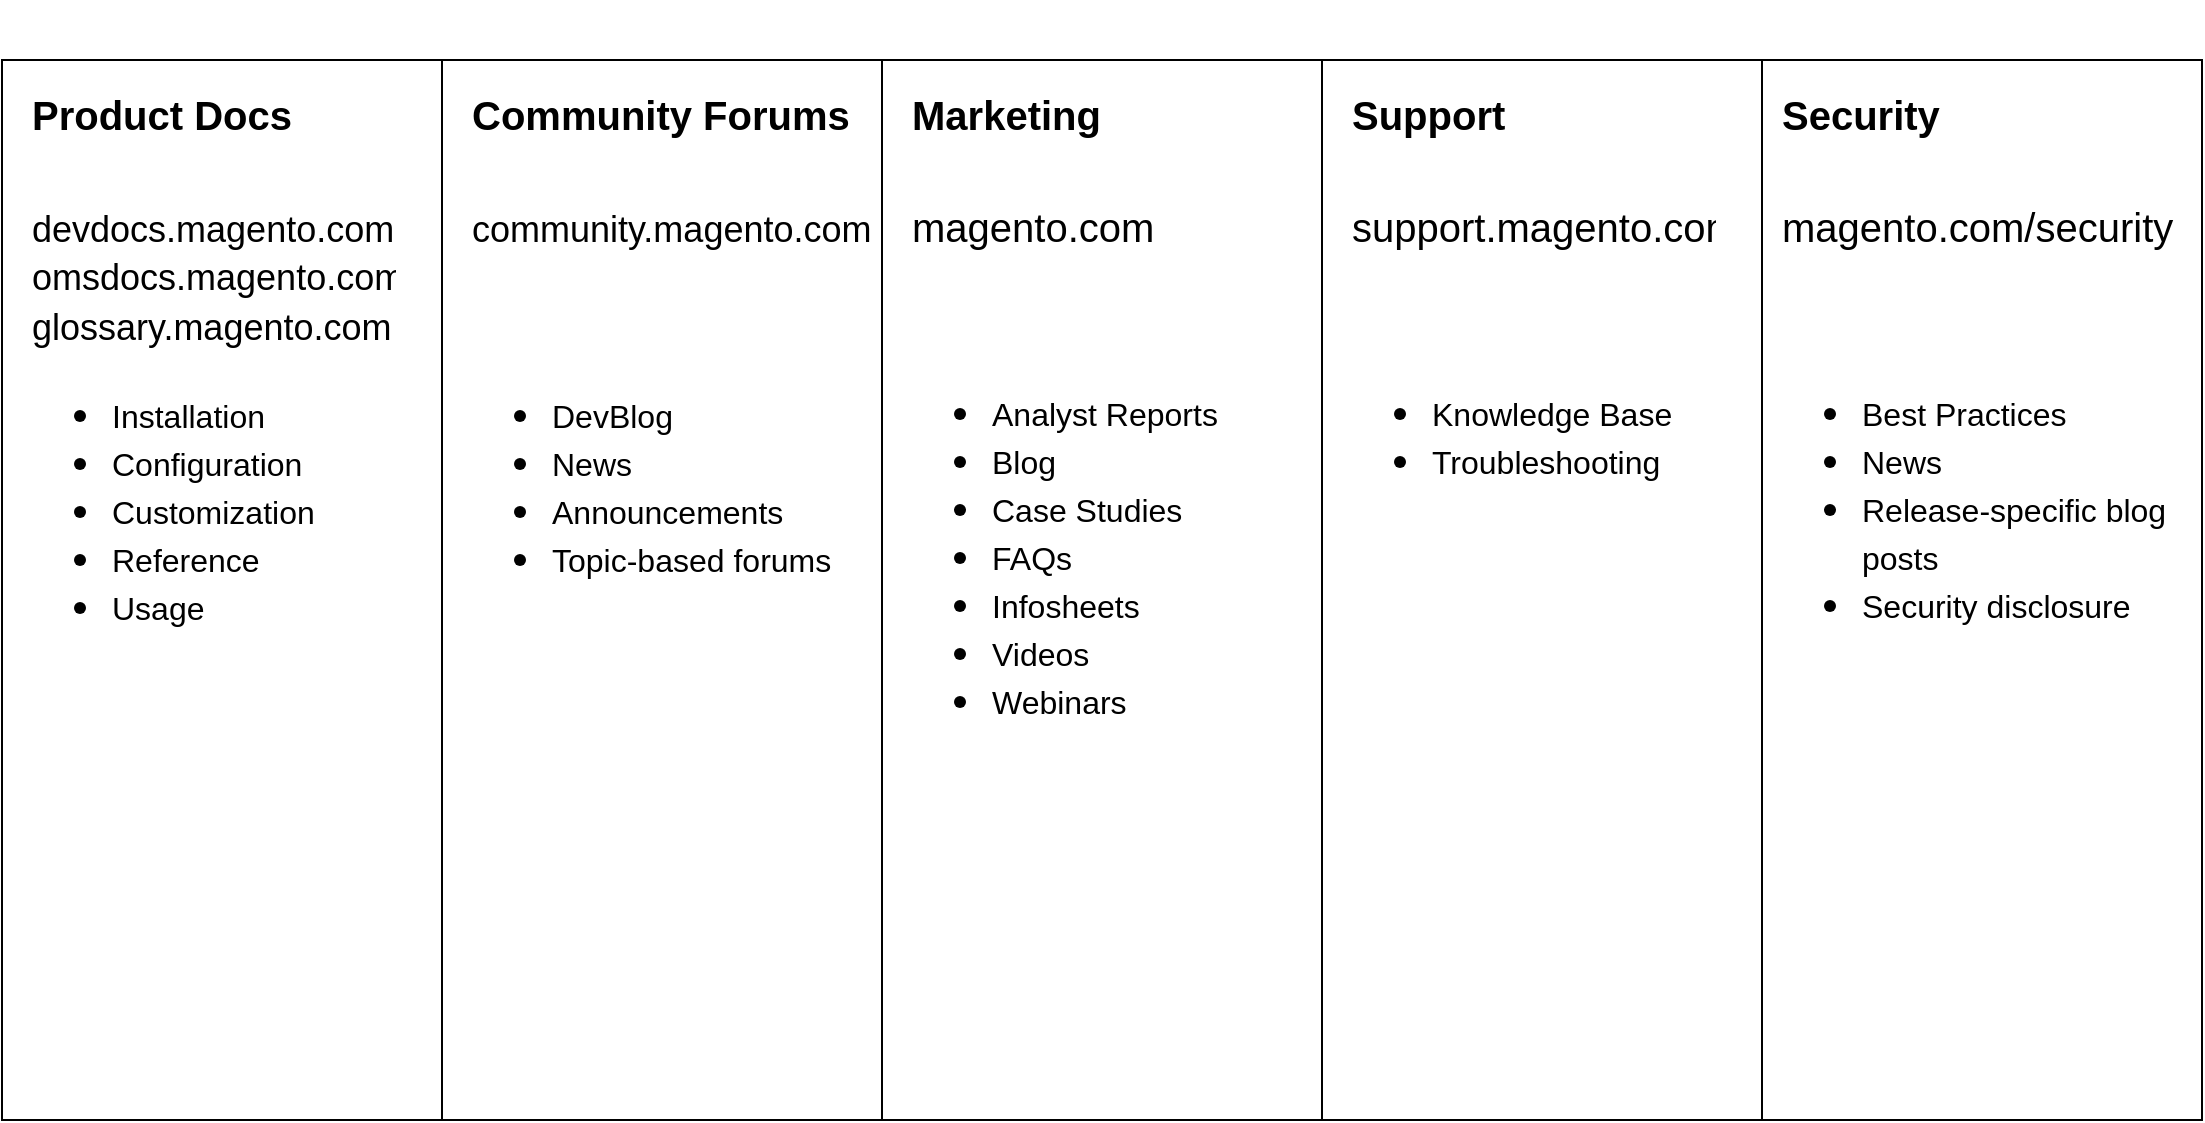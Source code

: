 <mxfile version="11.3.1" type="github" pages="1"><diagram name="Page-1" id="b98fa263-6416-c6ec-5b7d-78bf54ef71d0"><mxGraphModel dx="1186" dy="741" grid="1" gridSize="10" guides="1" tooltips="1" connect="1" arrows="1" fold="1" page="1" pageScale="1.5" pageWidth="1169" pageHeight="826" background="#ffffff" math="0" shadow="0"><root><mxCell id="0" style=";html=1;"/><mxCell id="1" style=";html=1;" parent="0"/><mxCell id="AlOLk-5xJw5UMOfeGLWp-35" value="" style="rounded=0;whiteSpace=wrap;html=1;fontSize=14;align=left;" parent="1" vertex="1"><mxGeometry x="40" y="60" width="220" height="530" as="geometry"/></mxCell><mxCell id="AlOLk-5xJw5UMOfeGLWp-36" value="" style="rounded=0;whiteSpace=wrap;html=1;fontSize=14;align=left;" parent="1" vertex="1"><mxGeometry x="260" y="60" width="220" height="530" as="geometry"/></mxCell><mxCell id="AlOLk-5xJw5UMOfeGLWp-37" value="" style="rounded=0;whiteSpace=wrap;html=1;fontSize=14;align=left;" parent="1" vertex="1"><mxGeometry x="480" y="60" width="220" height="530" as="geometry"/></mxCell><mxCell id="AlOLk-5xJw5UMOfeGLWp-38" value="" style="rounded=0;whiteSpace=wrap;html=1;fontSize=14;align=left;" parent="1" vertex="1"><mxGeometry x="700" y="60" width="220" height="530" as="geometry"/></mxCell><mxCell id="AlOLk-5xJw5UMOfeGLWp-39" value="" style="rounded=0;whiteSpace=wrap;html=1;fontSize=14;align=left;" parent="1" vertex="1"><mxGeometry x="920" y="60" width="220" height="530" as="geometry"/></mxCell><mxCell id="AlOLk-5xJw5UMOfeGLWp-46" value="&lt;h1&gt;&lt;font style=&quot;font-size: 20px&quot;&gt;Product Docs&lt;/font&gt;&lt;/h1&gt;&lt;div&gt;&lt;font style=&quot;font-size: 18px&quot;&gt;devdocs.magento.com&lt;/font&gt;&lt;/div&gt;&lt;div&gt;&lt;font style=&quot;font-size: 18px&quot;&gt;omsdocs.magento.com&lt;/font&gt;&lt;/div&gt;&lt;div&gt;&lt;font style=&quot;font-size: 18px&quot;&gt;glossary.magento.com&lt;/font&gt;&lt;/div&gt;&lt;p&gt;&lt;/p&gt;&lt;ul&gt;&lt;li&gt;&lt;span style=&quot;font-size: 16px&quot;&gt;Installation&lt;/span&gt;&lt;/li&gt;&lt;li&gt;&lt;span style=&quot;font-size: 16px&quot;&gt;Configuration&lt;/span&gt;&lt;/li&gt;&lt;li&gt;&lt;span style=&quot;font-size: 16px&quot;&gt;Customization&lt;/span&gt;&lt;/li&gt;&lt;li&gt;&lt;span style=&quot;font-size: 16px&quot;&gt;Reference&lt;/span&gt;&lt;/li&gt;&lt;li&gt;&lt;span style=&quot;font-size: 16px&quot;&gt;Usage&lt;/span&gt;&lt;/li&gt;&lt;/ul&gt;&lt;p&gt;&lt;/p&gt;" style="text;html=1;strokeColor=none;fillColor=none;spacing=5;spacingTop=-20;whiteSpace=wrap;overflow=hidden;rounded=0;fontSize=20;align=left;" parent="1" vertex="1"><mxGeometry x="50" y="40" width="190" height="360" as="geometry"/></mxCell><mxCell id="AlOLk-5xJw5UMOfeGLWp-47" value="&lt;h1&gt;&lt;font style=&quot;font-size: 20px&quot;&gt;Community Forums&lt;/font&gt;&lt;/h1&gt;&lt;div&gt;&lt;font style=&quot;font-size: 18px&quot;&gt;community.magento.com&lt;/font&gt;&lt;/div&gt;&lt;div&gt;&lt;font style=&quot;font-size: 18px&quot;&gt;&lt;br&gt;&lt;/font&gt;&lt;/div&gt;&lt;div&gt;&lt;font style=&quot;font-size: 18px&quot;&gt;&lt;br&gt;&lt;/font&gt;&lt;/div&gt;&lt;p&gt;&lt;/p&gt;&lt;ul&gt;&lt;li&gt;&lt;span style=&quot;font-size: 16px&quot;&gt;DevBlog&lt;/span&gt;&lt;br&gt;&lt;/li&gt;&lt;li&gt;&lt;span style=&quot;font-size: 16px&quot;&gt;News&lt;/span&gt;&lt;/li&gt;&lt;li&gt;&lt;span style=&quot;font-size: 16px&quot;&gt;Announcements&lt;/span&gt;&lt;/li&gt;&lt;li&gt;&lt;span style=&quot;font-size: 16px&quot;&gt;Topic-based forums&lt;/span&gt;&lt;/li&gt;&lt;/ul&gt;&lt;p&gt;&lt;/p&gt;" style="text;html=1;strokeColor=none;fillColor=none;spacing=5;spacingTop=-20;whiteSpace=wrap;overflow=hidden;rounded=0;fontSize=20;align=left;" parent="1" vertex="1"><mxGeometry x="270" y="40" width="245" height="370" as="geometry"/></mxCell><mxCell id="AlOLk-5xJw5UMOfeGLWp-48" value="&lt;h1&gt;&lt;font style=&quot;font-size: 20px&quot;&gt;Marketing&lt;/font&gt;&lt;/h1&gt;&lt;div&gt;&lt;font style=&quot;font-size: 20px&quot;&gt;magento.com&lt;/font&gt;&lt;/div&gt;&lt;div&gt;&lt;font style=&quot;font-size: 20px&quot;&gt;&lt;br&gt;&lt;/font&gt;&lt;/div&gt;&lt;div&gt;&lt;font style=&quot;font-size: 20px&quot;&gt;&lt;br&gt;&lt;/font&gt;&lt;/div&gt;&lt;p&gt;&lt;/p&gt;&lt;ul&gt;&lt;li&gt;&lt;span style=&quot;font-size: 16px&quot;&gt;Analyst Reports&lt;/span&gt;&lt;/li&gt;&lt;li&gt;&lt;span style=&quot;font-size: 16px&quot;&gt;Blog&lt;/span&gt;&lt;/li&gt;&lt;li&gt;&lt;span style=&quot;font-size: 16px&quot;&gt;Case Studies&lt;/span&gt;&lt;/li&gt;&lt;li&gt;&lt;span style=&quot;font-size: 16px&quot;&gt;FAQs&lt;/span&gt;&lt;/li&gt;&lt;li&gt;&lt;span style=&quot;font-size: 16px&quot;&gt;Infosheets&lt;/span&gt;&lt;/li&gt;&lt;li&gt;&lt;span style=&quot;font-size: 16px&quot;&gt;Videos&lt;/span&gt;&lt;/li&gt;&lt;li&gt;&lt;span style=&quot;font-size: 16px&quot;&gt;Webinars&lt;/span&gt;&lt;/li&gt;&lt;/ul&gt;&lt;p&gt;&lt;/p&gt;" style="text;html=1;strokeColor=none;fillColor=none;spacing=5;spacingTop=-20;whiteSpace=wrap;overflow=hidden;rounded=0;fontSize=20;align=left;" parent="1" vertex="1"><mxGeometry x="490" y="40" width="190" height="380" as="geometry"/></mxCell><mxCell id="AlOLk-5xJw5UMOfeGLWp-49" value="&lt;h1&gt;&lt;font style=&quot;font-size: 20px&quot;&gt;Support&lt;/font&gt;&lt;/h1&gt;&lt;div&gt;&lt;font style=&quot;font-size: 20px&quot;&gt;support.magento.com&lt;/font&gt;&lt;/div&gt;&lt;div&gt;&lt;font style=&quot;font-size: 20px&quot;&gt;&lt;br&gt;&lt;/font&gt;&lt;/div&gt;&lt;div&gt;&lt;font style=&quot;font-size: 20px&quot;&gt;&lt;br&gt;&lt;/font&gt;&lt;/div&gt;&lt;p&gt;&lt;/p&gt;&lt;ul&gt;&lt;li&gt;&lt;span style=&quot;font-size: 16px&quot;&gt;Knowledge Base&lt;/span&gt;&lt;/li&gt;&lt;li&gt;&lt;span style=&quot;font-size: 16px&quot;&gt;Troubleshooting&lt;/span&gt;&lt;/li&gt;&lt;/ul&gt;&lt;p&gt;&lt;/p&gt;" style="text;html=1;strokeColor=none;fillColor=none;spacing=5;spacingTop=-20;whiteSpace=wrap;overflow=hidden;rounded=0;fontSize=20;align=left;" parent="1" vertex="1"><mxGeometry x="710" y="40" width="190" height="270" as="geometry"/></mxCell><mxCell id="AlOLk-5xJw5UMOfeGLWp-50" value="&lt;h1&gt;&lt;font style=&quot;font-size: 20px&quot;&gt;Security&lt;/font&gt;&lt;/h1&gt;&lt;div&gt;&lt;font style=&quot;font-size: 20px&quot;&gt;magento.com/security&lt;/font&gt;&lt;/div&gt;&lt;div&gt;&lt;font style=&quot;font-size: 20px&quot;&gt;&lt;br&gt;&lt;/font&gt;&lt;/div&gt;&lt;div&gt;&lt;font style=&quot;font-size: 20px&quot;&gt;&lt;br&gt;&lt;/font&gt;&lt;/div&gt;&lt;p&gt;&lt;/p&gt;&lt;ul&gt;&lt;li&gt;&lt;span style=&quot;font-size: 16px&quot;&gt;Best Practices&lt;/span&gt;&lt;/li&gt;&lt;li&gt;&lt;span style=&quot;font-size: 16px&quot;&gt;News&lt;/span&gt;&lt;/li&gt;&lt;li&gt;&lt;span style=&quot;font-size: 16px&quot;&gt;Release-specific blog posts&lt;/span&gt;&lt;/li&gt;&lt;li&gt;&lt;span style=&quot;font-size: 16px&quot;&gt;Security disclosure&lt;/span&gt;&lt;/li&gt;&lt;/ul&gt;&lt;p&gt;&lt;/p&gt;" style="text;html=1;strokeColor=none;fillColor=none;spacing=5;spacingTop=-20;whiteSpace=wrap;overflow=hidden;rounded=0;fontSize=20;align=left;" parent="1" vertex="1"><mxGeometry x="925" y="40" width="215" height="350" as="geometry"/></mxCell></root></mxGraphModel></diagram></mxfile>